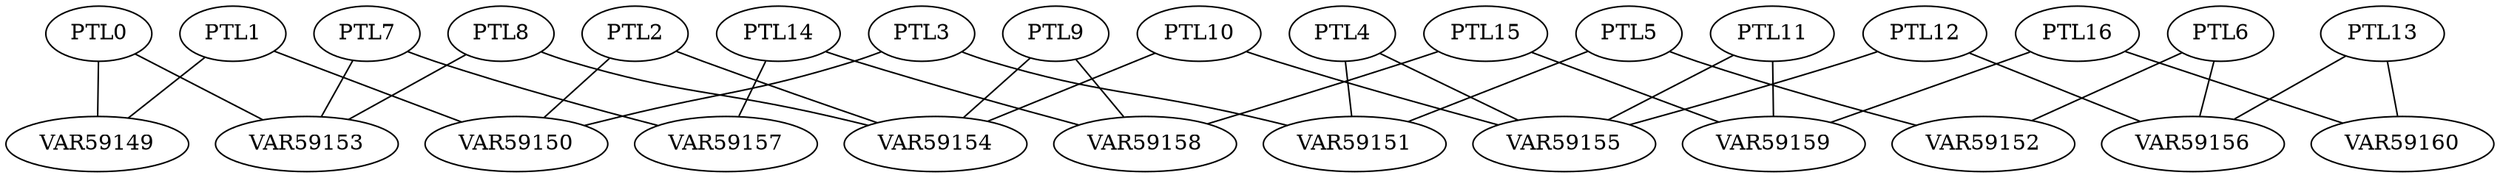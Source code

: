 graph model {
PTL0 -- VAR59149;

PTL0 -- VAR59153;

PTL1 -- VAR59149;

PTL1 -- VAR59150;

PTL2 -- VAR59150;

PTL2 -- VAR59154;

PTL3 -- VAR59150;

PTL3 -- VAR59151;

PTL4 -- VAR59151;

PTL4 -- VAR59155;

PTL5 -- VAR59151;

PTL5 -- VAR59152;

PTL6 -- VAR59152;

PTL6 -- VAR59156;

PTL7 -- VAR59153;

PTL7 -- VAR59157;

PTL8 -- VAR59153;

PTL8 -- VAR59154;

PTL9 -- VAR59154;

PTL9 -- VAR59158;

PTL10 -- VAR59154;

PTL10 -- VAR59155;

PTL11 -- VAR59155;

PTL11 -- VAR59159;

PTL12 -- VAR59155;

PTL12 -- VAR59156;

PTL13 -- VAR59156;

PTL13 -- VAR59160;

PTL14 -- VAR59157;

PTL14 -- VAR59158;

PTL15 -- VAR59158;

PTL15 -- VAR59159;

PTL16 -- VAR59159;

PTL16 -- VAR59160;

}

